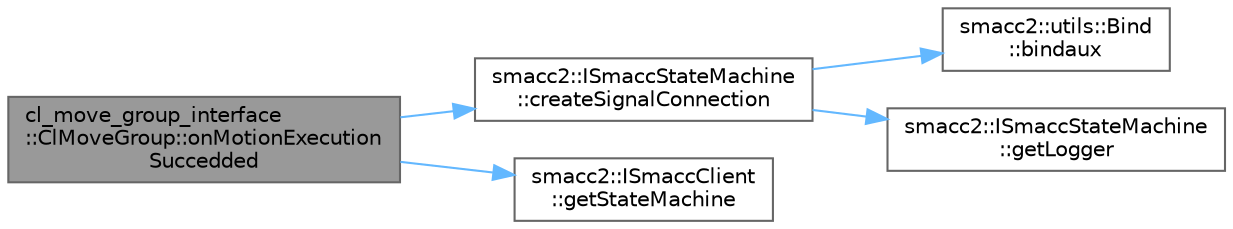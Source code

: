 digraph "cl_move_group_interface::ClMoveGroup::onMotionExecutionSuccedded"
{
 // LATEX_PDF_SIZE
  bgcolor="transparent";
  edge [fontname=Helvetica,fontsize=10,labelfontname=Helvetica,labelfontsize=10];
  node [fontname=Helvetica,fontsize=10,shape=box,height=0.2,width=0.4];
  rankdir="LR";
  Node1 [label="cl_move_group_interface\l::ClMoveGroup::onMotionExecution\lSuccedded",height=0.2,width=0.4,color="gray40", fillcolor="grey60", style="filled", fontcolor="black",tooltip=" "];
  Node1 -> Node2 [color="steelblue1",style="solid"];
  Node2 [label="smacc2::ISmaccStateMachine\l::createSignalConnection",height=0.2,width=0.4,color="grey40", fillcolor="white", style="filled",URL="$classsmacc2_1_1ISmaccStateMachine.html#a25f13e947197c61b66c12cf58ee351d5",tooltip=" "];
  Node2 -> Node3 [color="steelblue1",style="solid"];
  Node3 [label="smacc2::utils::Bind\l::bindaux",height=0.2,width=0.4,color="grey40", fillcolor="white", style="filled",URL="$structsmacc2_1_1utils_1_1Bind.html#a376e679d2086f7a58f91f764eed43f6d",tooltip=" "];
  Node2 -> Node4 [color="steelblue1",style="solid"];
  Node4 [label="smacc2::ISmaccStateMachine\l::getLogger",height=0.2,width=0.4,color="grey40", fillcolor="white", style="filled",URL="$classsmacc2_1_1ISmaccStateMachine.html#acc4b310700e4256383d28f56217c3ce1",tooltip=" "];
  Node1 -> Node5 [color="steelblue1",style="solid"];
  Node5 [label="smacc2::ISmaccClient\l::getStateMachine",height=0.2,width=0.4,color="grey40", fillcolor="white", style="filled",URL="$classsmacc2_1_1ISmaccClient.html#a0e489e232e516e1fea5f026531e10973",tooltip=" "];
}
